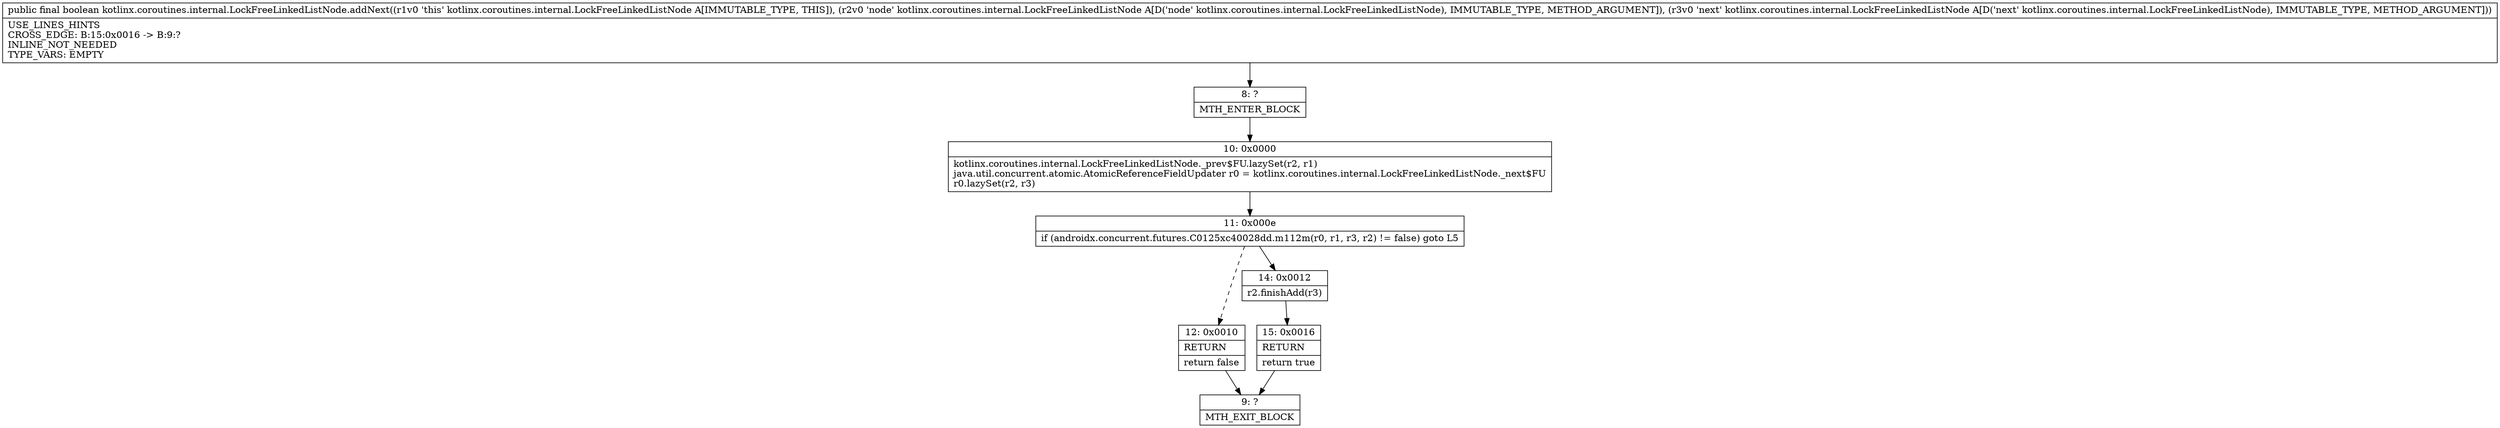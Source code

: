 digraph "CFG forkotlinx.coroutines.internal.LockFreeLinkedListNode.addNext(Lkotlinx\/coroutines\/internal\/LockFreeLinkedListNode;Lkotlinx\/coroutines\/internal\/LockFreeLinkedListNode;)Z" {
Node_8 [shape=record,label="{8\:\ ?|MTH_ENTER_BLOCK\l}"];
Node_10 [shape=record,label="{10\:\ 0x0000|kotlinx.coroutines.internal.LockFreeLinkedListNode._prev$FU.lazySet(r2, r1)\ljava.util.concurrent.atomic.AtomicReferenceFieldUpdater r0 = kotlinx.coroutines.internal.LockFreeLinkedListNode._next$FU\lr0.lazySet(r2, r3)\l}"];
Node_11 [shape=record,label="{11\:\ 0x000e|if (androidx.concurrent.futures.C0125xc40028dd.m112m(r0, r1, r3, r2) != false) goto L5\l}"];
Node_12 [shape=record,label="{12\:\ 0x0010|RETURN\l|return false\l}"];
Node_9 [shape=record,label="{9\:\ ?|MTH_EXIT_BLOCK\l}"];
Node_14 [shape=record,label="{14\:\ 0x0012|r2.finishAdd(r3)\l}"];
Node_15 [shape=record,label="{15\:\ 0x0016|RETURN\l|return true\l}"];
MethodNode[shape=record,label="{public final boolean kotlinx.coroutines.internal.LockFreeLinkedListNode.addNext((r1v0 'this' kotlinx.coroutines.internal.LockFreeLinkedListNode A[IMMUTABLE_TYPE, THIS]), (r2v0 'node' kotlinx.coroutines.internal.LockFreeLinkedListNode A[D('node' kotlinx.coroutines.internal.LockFreeLinkedListNode), IMMUTABLE_TYPE, METHOD_ARGUMENT]), (r3v0 'next' kotlinx.coroutines.internal.LockFreeLinkedListNode A[D('next' kotlinx.coroutines.internal.LockFreeLinkedListNode), IMMUTABLE_TYPE, METHOD_ARGUMENT]))  | USE_LINES_HINTS\lCROSS_EDGE: B:15:0x0016 \-\> B:9:?\lINLINE_NOT_NEEDED\lTYPE_VARS: EMPTY\l}"];
MethodNode -> Node_8;Node_8 -> Node_10;
Node_10 -> Node_11;
Node_11 -> Node_12[style=dashed];
Node_11 -> Node_14;
Node_12 -> Node_9;
Node_14 -> Node_15;
Node_15 -> Node_9;
}

